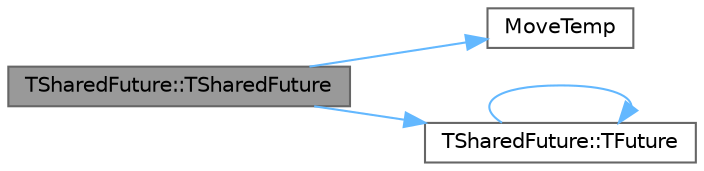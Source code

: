 digraph "TSharedFuture::TSharedFuture"
{
 // INTERACTIVE_SVG=YES
 // LATEX_PDF_SIZE
  bgcolor="transparent";
  edge [fontname=Helvetica,fontsize=10,labelfontname=Helvetica,labelfontsize=10];
  node [fontname=Helvetica,fontsize=10,shape=box,height=0.2,width=0.4];
  rankdir="LR";
  Node1 [id="Node000001",label="TSharedFuture::TSharedFuture",height=0.2,width=0.4,color="gray40", fillcolor="grey60", style="filled", fontcolor="black",tooltip="Creates and initializes a new instances from a future object."];
  Node1 -> Node2 [id="edge1_Node000001_Node000002",color="steelblue1",style="solid",tooltip=" "];
  Node2 [id="Node000002",label="MoveTemp",height=0.2,width=0.4,color="grey40", fillcolor="white", style="filled",URL="$d4/d24/UnrealTemplate_8h.html#ad5e6c049aeb9c9115fec514ba581dbb6",tooltip="MoveTemp will cast a reference to an rvalue reference."];
  Node1 -> Node3 [id="edge2_Node000001_Node000003",color="steelblue1",style="solid",tooltip=" "];
  Node3 [id="Node000003",label="TSharedFuture::TFuture",height=0.2,width=0.4,color="grey40", fillcolor="white", style="filled",URL="$d0/d35/classTSharedFuture.html#a34a52726fdf8894af15d4b7476ccebff",tooltip=" "];
  Node3 -> Node3 [id="edge3_Node000003_Node000003",color="steelblue1",style="solid",tooltip=" "];
}
